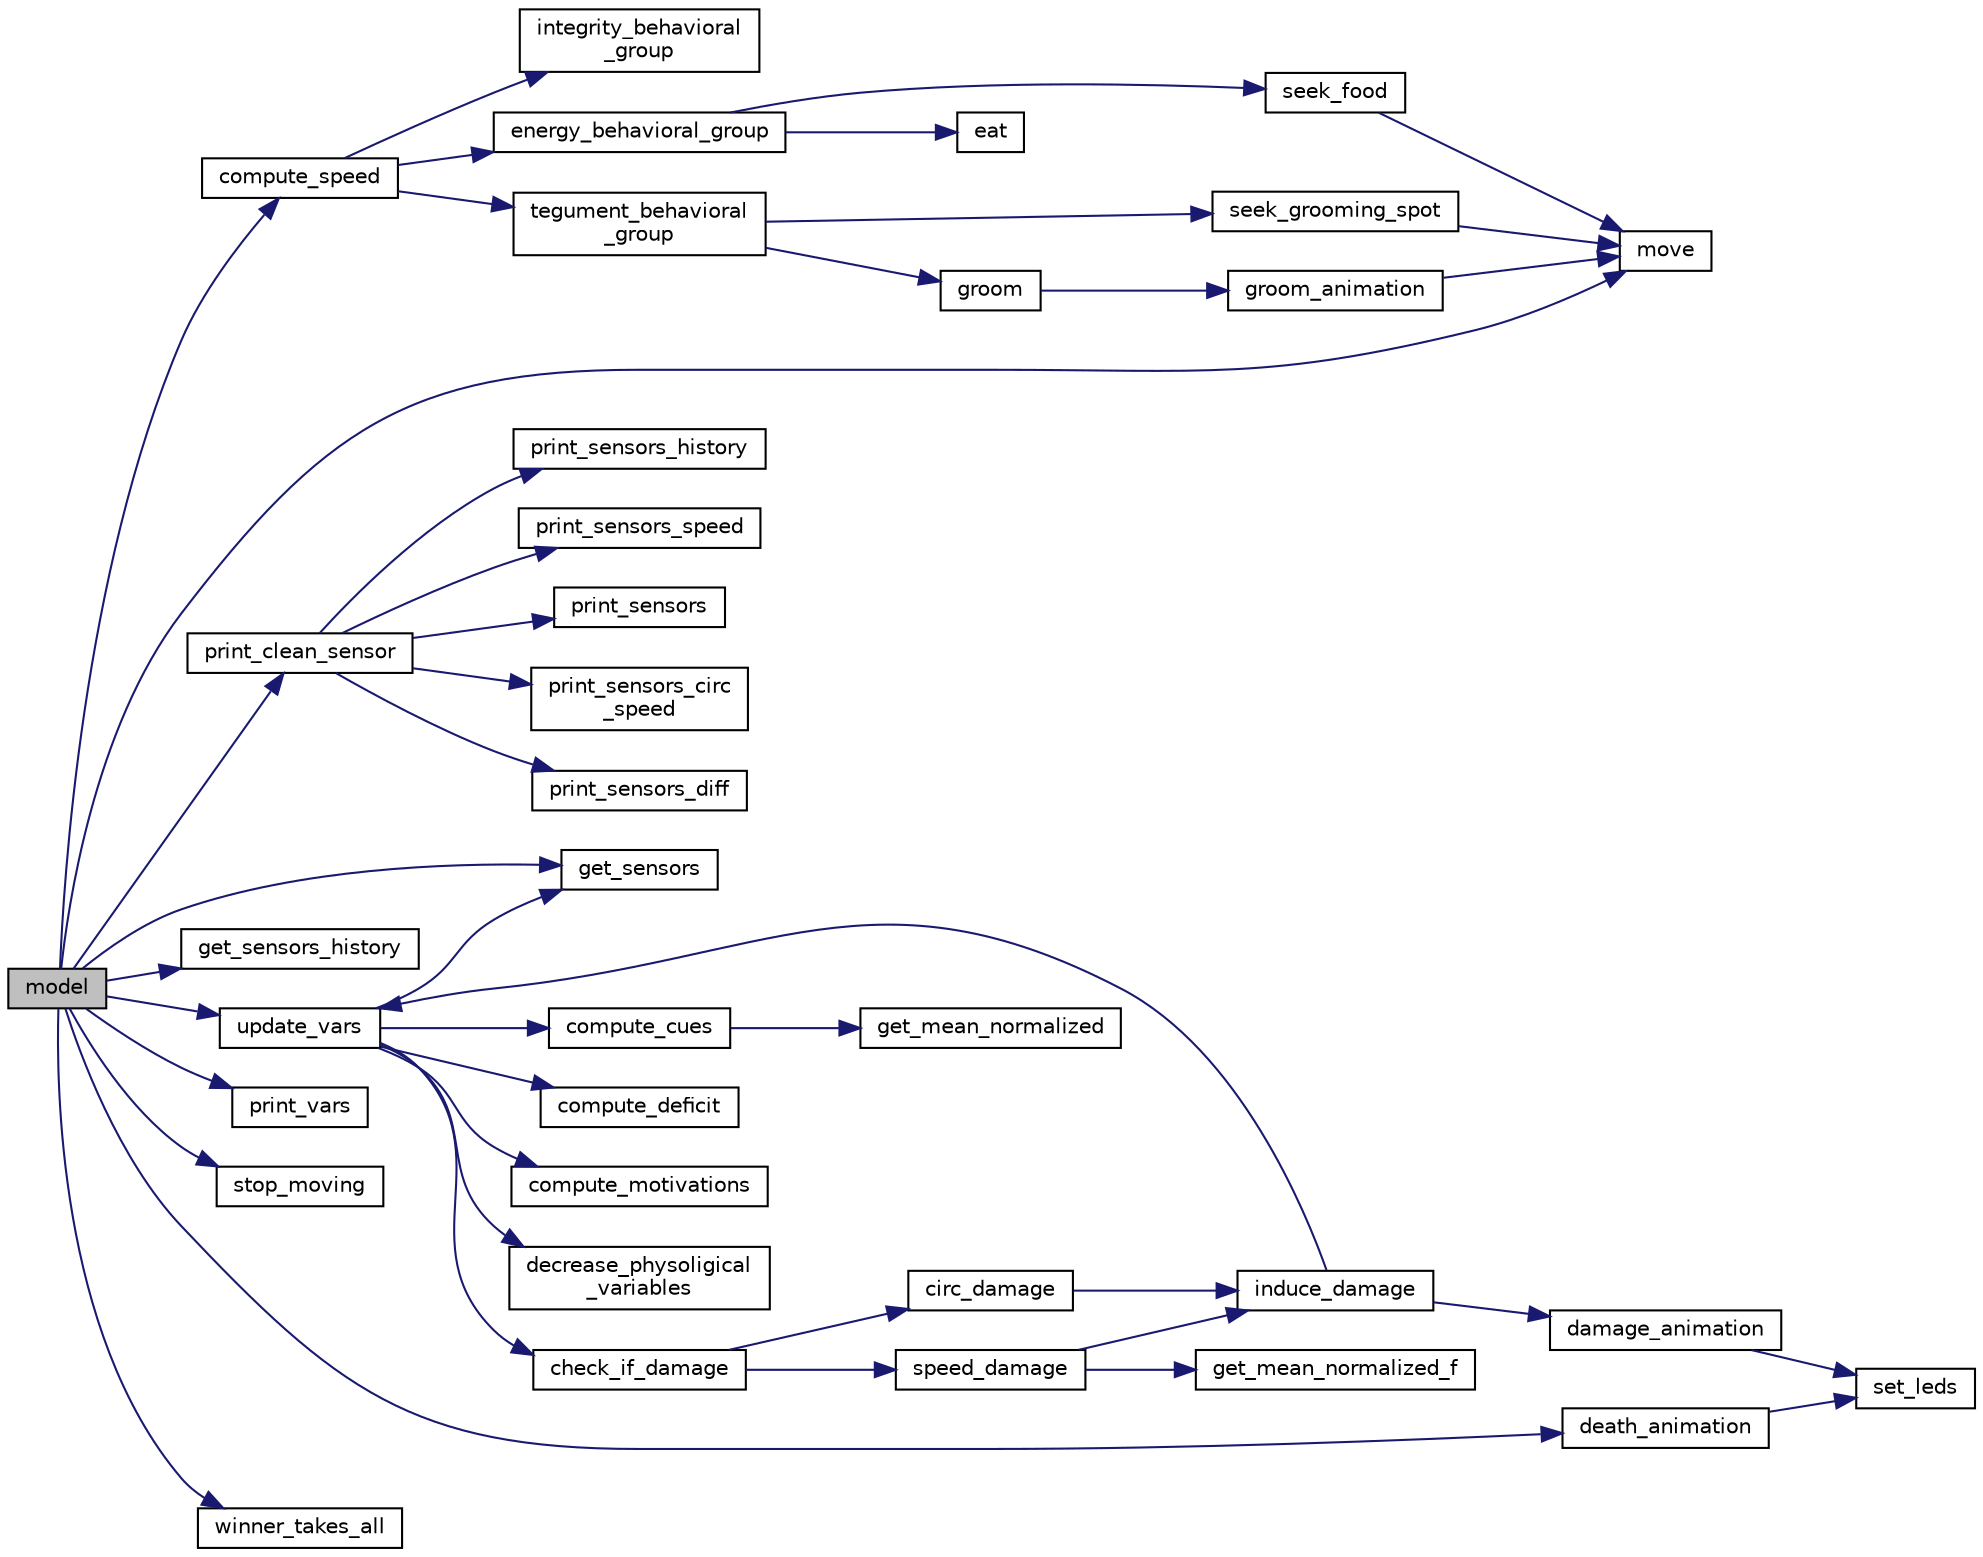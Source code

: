 digraph "model"
{
 // LATEX_PDF_SIZE
  edge [fontname="Helvetica",fontsize="10",labelfontname="Helvetica",labelfontsize="10"];
  node [fontname="Helvetica",fontsize="10",shape=record];
  rankdir="LR";
  Node1 [label="model",height=0.2,width=0.4,color="black", fillcolor="grey75", style="filled", fontcolor="black",tooltip="Robot model based on our work."];
  Node1 -> Node2 [color="midnightblue",fontsize="10",style="solid",fontname="Helvetica"];
  Node2 [label="compute_speed",height=0.2,width=0.4,color="black", fillcolor="white", style="filled",URL="$model_8c.html#a42168e51ee7171713d66b7dcbb41887a",tooltip="function that select behavioral grroup to compute robot's speed based on input"];
  Node2 -> Node3 [color="midnightblue",fontsize="10",style="solid",fontname="Helvetica"];
  Node3 [label="energy_behavioral_group",height=0.2,width=0.4,color="black", fillcolor="white", style="filled",URL="$model_8c.html#a256b18090d240375c58448c8693d391b",tooltip="function that select sub-behavioral group for energy"];
  Node3 -> Node4 [color="midnightblue",fontsize="10",style="solid",fontname="Helvetica"];
  Node4 [label="eat",height=0.2,width=0.4,color="black", fillcolor="white", style="filled",URL="$model_8c.html#a03aafff51ffe76d9da3f028bef80161b",tooltip="function that increase physiological energy variable"];
  Node3 -> Node5 [color="midnightblue",fontsize="10",style="solid",fontname="Helvetica"];
  Node5 [label="seek_food",height=0.2,width=0.4,color="black", fillcolor="white", style="filled",URL="$model_8c.html#ac05d0fc423a7e961f72d76e0b5cdfa9e",tooltip="function that select send mootor control for food seeking"];
  Node5 -> Node6 [color="midnightblue",fontsize="10",style="solid",fontname="Helvetica"];
  Node6 [label="move",height=0.2,width=0.4,color="black", fillcolor="white", style="filled",URL="$model_8c.html#a22159ec5786bcd0c518d86dc97d44b4e",tooltip="function to make robot move"];
  Node2 -> Node7 [color="midnightblue",fontsize="10",style="solid",fontname="Helvetica"];
  Node7 [label="integrity_behavioral\l_group",height=0.2,width=0.4,color="black", fillcolor="white", style="filled",URL="$model_8c.html#a8de3d99966a8a9e1e793c359877b04a3",tooltip="function that select sub-behavioral group for integrity"];
  Node2 -> Node8 [color="midnightblue",fontsize="10",style="solid",fontname="Helvetica"];
  Node8 [label="tegument_behavioral\l_group",height=0.2,width=0.4,color="black", fillcolor="white", style="filled",URL="$model_8c.html#a9b71e438b829313af4267abdfa355e66",tooltip="function that select sub-behavioral group for tegument"];
  Node8 -> Node9 [color="midnightblue",fontsize="10",style="solid",fontname="Helvetica"];
  Node9 [label="groom",height=0.2,width=0.4,color="black", fillcolor="white", style="filled",URL="$model_8c.html#a059df531c8f30b7a8700a6b1209fd666",tooltip="function that increase physiological tegument variable"];
  Node9 -> Node10 [color="midnightblue",fontsize="10",style="solid",fontname="Helvetica"];
  Node10 [label="groom_animation",height=0.2,width=0.4,color="black", fillcolor="white", style="filled",URL="$model_8c.html#a1ae2fb5c7962e93ebf2074037de03226",tooltip="function that make a grooming animation"];
  Node10 -> Node6 [color="midnightblue",fontsize="10",style="solid",fontname="Helvetica"];
  Node8 -> Node11 [color="midnightblue",fontsize="10",style="solid",fontname="Helvetica"];
  Node11 [label="seek_grooming_spot",height=0.2,width=0.4,color="black", fillcolor="white", style="filled",URL="$model_8c.html#a23bae2c9f13446680670ca6f98121f22",tooltip="function that select send mootor control for groooming spot seeking"];
  Node11 -> Node6 [color="midnightblue",fontsize="10",style="solid",fontname="Helvetica"];
  Node1 -> Node12 [color="midnightblue",fontsize="10",style="solid",fontname="Helvetica"];
  Node12 [label="death_animation",height=0.2,width=0.4,color="black", fillcolor="white", style="filled",URL="$model_8c.html#a13b684a14e79f0144fbfdbd71bb6bc6e",tooltip="function that make animation for death"];
  Node12 -> Node13 [color="midnightblue",fontsize="10",style="solid",fontname="Helvetica"];
  Node13 [label="set_leds",height=0.2,width=0.4,color="black", fillcolor="white", style="filled",URL="$model_8c.html#adf91428d3c07a9e825283b794ead7f4c",tooltip="function that set color for 4 robot leds"];
  Node1 -> Node14 [color="midnightblue",fontsize="10",style="solid",fontname="Helvetica"];
  Node14 [label="get_sensors",height=0.2,width=0.4,color="black", fillcolor="white", style="filled",URL="$model_8c.html#afdbf3026a1d40b44651f0f5f76ad7102",tooltip="function to read and store sensors values"];
  Node1 -> Node15 [color="midnightblue",fontsize="10",style="solid",fontname="Helvetica"];
  Node15 [label="get_sensors_history",height=0.2,width=0.4,color="black", fillcolor="white", style="filled",URL="$model_8c.html#a0d6be2c2d6d79c4bf8daa9019640e5a7",tooltip="function that store actual for sensor values for later use"];
  Node1 -> Node6 [color="midnightblue",fontsize="10",style="solid",fontname="Helvetica"];
  Node1 -> Node16 [color="midnightblue",fontsize="10",style="solid",fontname="Helvetica"];
  Node16 [label="print_clean_sensor",height=0.2,width=0.4,color="black", fillcolor="white", style="filled",URL="$model_8c.html#a8d387ae5e71c0596ea733356d5304663",tooltip="function that print previous and actual sensor values"];
  Node16 -> Node17 [color="midnightblue",fontsize="10",style="solid",fontname="Helvetica"];
  Node17 [label="print_sensors",height=0.2,width=0.4,color="black", fillcolor="white", style="filled",URL="$model_8c.html#a970963d2eed5a3ef973adef84ac6b735",tooltip="function that print sensor values"];
  Node16 -> Node18 [color="midnightblue",fontsize="10",style="solid",fontname="Helvetica"];
  Node18 [label="print_sensors_circ\l_speed",height=0.2,width=0.4,color="black", fillcolor="white", style="filled",URL="$model_8c.html#a4c16fb089e42438d504caa856a3c97ac",tooltip="function that print diff between actual and previous sensor data"];
  Node16 -> Node19 [color="midnightblue",fontsize="10",style="solid",fontname="Helvetica"];
  Node19 [label="print_sensors_diff",height=0.2,width=0.4,color="black", fillcolor="white", style="filled",URL="$model_8c.html#af95500fa642cb6e2114df9f22cef1b49",tooltip="function that print diff between actual and previous sensor data"];
  Node16 -> Node20 [color="midnightblue",fontsize="10",style="solid",fontname="Helvetica"];
  Node20 [label="print_sensors_history",height=0.2,width=0.4,color="black", fillcolor="white", style="filled",URL="$model_8c.html#ae5cb99f889d3e3964f2107a2f0b660e3",tooltip="function that print previous sensor values"];
  Node16 -> Node21 [color="midnightblue",fontsize="10",style="solid",fontname="Helvetica"];
  Node21 [label="print_sensors_speed",height=0.2,width=0.4,color="black", fillcolor="white", style="filled",URL="$model_8c.html#a5bf485e78be0ae99ec1a866746d462b9",tooltip="function that print speed table"];
  Node1 -> Node22 [color="midnightblue",fontsize="10",style="solid",fontname="Helvetica"];
  Node22 [label="print_vars",height=0.2,width=0.4,color="black", fillcolor="white", style="filled",URL="$model_8c.html#aa752ff33a7112b07dc5f606c72432459",tooltip="function that print internal variables"];
  Node1 -> Node23 [color="midnightblue",fontsize="10",style="solid",fontname="Helvetica"];
  Node23 [label="stop_moving",height=0.2,width=0.4,color="black", fillcolor="white", style="filled",URL="$model_8c.html#a88cc80b1bb6c547c836b5490c0db3099",tooltip="stop robot's motor"];
  Node1 -> Node24 [color="midnightblue",fontsize="10",style="solid",fontname="Helvetica"];
  Node24 [label="update_vars",height=0.2,width=0.4,color="black", fillcolor="white", style="filled",URL="$model_8c.html#ab5b9c8b8ad9d20f047d6ff2ba808dacc",tooltip="function that update the internal variables, compute deficits, cues and motivation"];
  Node24 -> Node25 [color="midnightblue",fontsize="10",style="solid",fontname="Helvetica"];
  Node25 [label="check_if_damage",height=0.2,width=0.4,color="black", fillcolor="white", style="filled",URL="$model_8c.html#a9772aee7d0e45a3f4927f4df78ee5ed7",tooltip="function that check if there is damage based on two types of damage"];
  Node25 -> Node26 [color="midnightblue",fontsize="10",style="solid",fontname="Helvetica"];
  Node26 [label="circ_damage",height=0.2,width=0.4,color="black", fillcolor="white", style="filled",URL="$model_8c.html#a045b7ae19635db4c0c565677d9cd3071",tooltip="function that compute circulare based damage"];
  Node26 -> Node27 [color="midnightblue",fontsize="10",style="solid",fontname="Helvetica"];
  Node27 [label="induce_damage",height=0.2,width=0.4,color="black", fillcolor="white", style="filled",URL="$model_8c.html#ad3bb390d68f40aaee86dbed19b15218c",tooltip="function that decrease physiological variable for integrity"];
  Node27 -> Node28 [color="midnightblue",fontsize="10",style="solid",fontname="Helvetica"];
  Node28 [label="damage_animation",height=0.2,width=0.4,color="black", fillcolor="white", style="filled",URL="$model_8c.html#ae44811dea0e1843c571619d692a463ac",tooltip="function that make animation when robot has damage"];
  Node28 -> Node13 [color="midnightblue",fontsize="10",style="solid",fontname="Helvetica"];
  Node27 -> Node24 [color="midnightblue",fontsize="10",style="solid",fontname="Helvetica"];
  Node25 -> Node29 [color="midnightblue",fontsize="10",style="solid",fontname="Helvetica"];
  Node29 [label="speed_damage",height=0.2,width=0.4,color="black", fillcolor="white", style="filled",URL="$model_8c.html#aff392d961d3f5d759aa041d27780a848",tooltip="function that compute speed based damage"];
  Node29 -> Node30 [color="midnightblue",fontsize="10",style="solid",fontname="Helvetica"];
  Node30 [label="get_mean_normalized_f",height=0.2,width=0.4,color="black", fillcolor="white", style="filled",URL="$model_8c.html#a77821830aaf0356c92238ea9d040fd9f",tooltip="function that get mean of table and normalize it but for a float table"];
  Node29 -> Node27 [color="midnightblue",fontsize="10",style="solid",fontname="Helvetica"];
  Node24 -> Node31 [color="midnightblue",fontsize="10",style="solid",fontname="Helvetica"];
  Node31 [label="compute_cues",height=0.2,width=0.4,color="black", fillcolor="white", style="filled",URL="$model_8c.html#a507792eccb7b93c5c65436fd8f37c84b",tooltip="function that compute cues"];
  Node31 -> Node32 [color="midnightblue",fontsize="10",style="solid",fontname="Helvetica"];
  Node32 [label="get_mean_normalized",height=0.2,width=0.4,color="black", fillcolor="white", style="filled",URL="$model_8c.html#a762377c04f5d71221c66a23c81777f96",tooltip="function that get mean of table and normalize it"];
  Node24 -> Node33 [color="midnightblue",fontsize="10",style="solid",fontname="Helvetica"];
  Node33 [label="compute_deficit",height=0.2,width=0.4,color="black", fillcolor="white", style="filled",URL="$model_8c.html#a4839931386cb5fae8e015d2173de57e0",tooltip="function that compute deficits for physiological internal values"];
  Node24 -> Node34 [color="midnightblue",fontsize="10",style="solid",fontname="Helvetica"];
  Node34 [label="compute_motivations",height=0.2,width=0.4,color="black", fillcolor="white", style="filled",URL="$model_8c.html#a60c16f1cf7d0c222208477d5810a4020",tooltip="function that compute motivations for physiological internal values"];
  Node24 -> Node35 [color="midnightblue",fontsize="10",style="solid",fontname="Helvetica"];
  Node35 [label="decrease_physoligical\l_variables",height=0.2,width=0.4,color="black", fillcolor="white", style="filled",URL="$model_8c.html#a1a58010fca227c64de0d57e5f5a8a0ea",tooltip="function that decrease physiological variables"];
  Node24 -> Node14 [color="midnightblue",fontsize="10",style="solid",fontname="Helvetica"];
  Node1 -> Node36 [color="midnightblue",fontsize="10",style="solid",fontname="Helvetica"];
  Node36 [label="winner_takes_all",height=0.2,width=0.4,color="black", fillcolor="white", style="filled",URL="$model_8c.html#a5bf656f8e903944d7b5c9e1166eb71c4",tooltip="Winner take all for decision making."];
}
